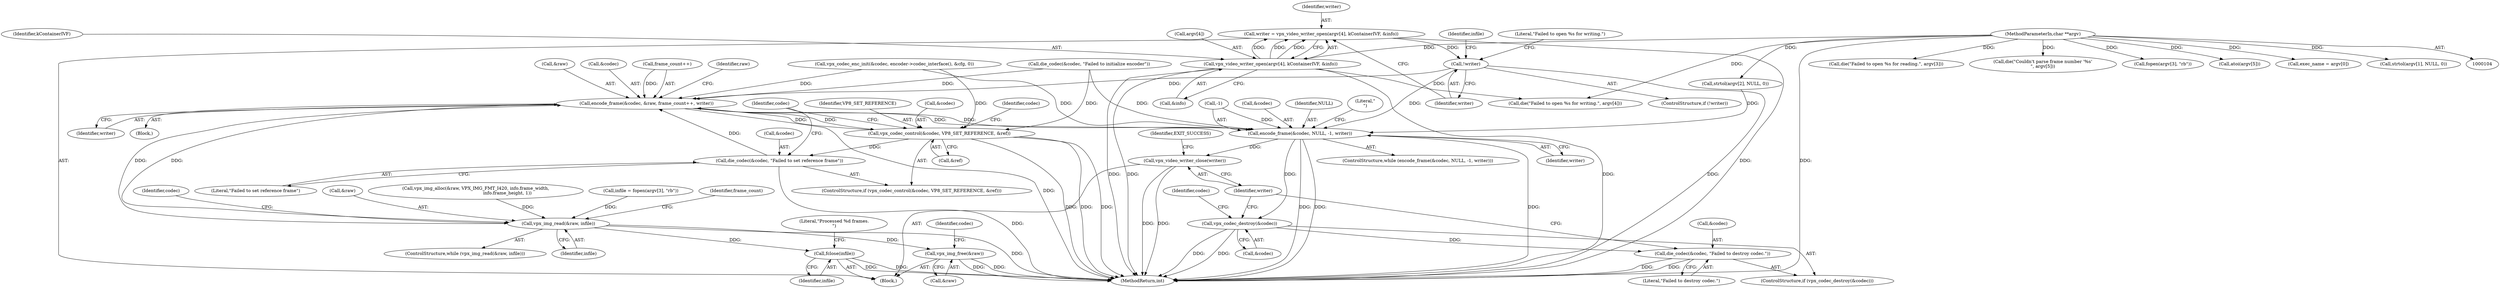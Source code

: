 digraph "0_Android_5a9753fca56f0eeb9f61e342b2fccffc364f9426_23@API" {
"1000333" [label="(Call,writer = vpx_video_writer_open(argv[4], kContainerIVF, &info))"];
"1000335" [label="(Call,vpx_video_writer_open(argv[4], kContainerIVF, &info))"];
"1000106" [label="(MethodParameterIn,char **argv)"];
"1000343" [label="(Call,!writer)"];
"1000411" [label="(Call,encode_frame(&codec, &raw, frame_count++, writer))"];
"1000377" [label="(Call,vpx_img_read(&raw, infile))"];
"1000430" [label="(Call,fclose(infile))"];
"1000435" [label="(Call,vpx_img_free(&raw))"];
"1000401" [label="(Call,vpx_codec_control(&codec, VP8_SET_REFERENCE, &ref))"];
"1000407" [label="(Call,die_codec(&codec, \"Failed to set reference frame\"))"];
"1000420" [label="(Call,encode_frame(&codec, NULL, -1, writer))"];
"1000439" [label="(Call,vpx_codec_destroy(&codec))"];
"1000442" [label="(Call,die_codec(&codec, \"Failed to destroy codec.\"))"];
"1000446" [label="(Call,vpx_video_writer_close(writer))"];
"1000408" [label="(Call,&codec)"];
"1000380" [label="(Identifier,infile)"];
"1000405" [label="(Call,&ref)"];
"1000445" [label="(Literal,\"Failed to destroy codec.\")"];
"1000422" [label="(Identifier,codec)"];
"1000359" [label="(Call,die(\"Failed to open %s for reading.\", argv[3]))"];
"1000438" [label="(ControlStructure,if (vpx_codec_destroy(&codec)))"];
"1000420" [label="(Call,encode_frame(&codec, NULL, -1, writer))"];
"1000176" [label="(Call,die(\"Couldn't parse frame number '%s'\n\", argv[5]))"];
"1000339" [label="(Identifier,kContainerIVF)"];
"1000342" [label="(ControlStructure,if (!writer))"];
"1000411" [label="(Call,encode_frame(&codec, &raw, frame_count++, writer))"];
"1000340" [label="(Call,&info)"];
"1000344" [label="(Identifier,writer)"];
"1000377" [label="(Call,vpx_img_read(&raw, infile))"];
"1000414" [label="(Call,&raw)"];
"1000450" [label="(MethodReturn,int)"];
"1000410" [label="(Literal,\"Failed to set reference frame\")"];
"1000354" [label="(Call,fopen(argv[3], \"rb\"))"];
"1000444" [label="(Identifier,codec)"];
"1000447" [label="(Identifier,writer)"];
"1000436" [label="(Call,&raw)"];
"1000404" [label="(Identifier,VP8_SET_REFERENCE)"];
"1000426" [label="(Identifier,writer)"];
"1000421" [label="(Call,&codec)"];
"1000419" [label="(ControlStructure,while (encode_frame(&codec, NULL, -1, writer)))"];
"1000402" [label="(Call,&codec)"];
"1000169" [label="(Call,atoi(argv[5]))"];
"1000412" [label="(Call,&codec)"];
"1000449" [label="(Identifier,EXIT_SUCCESS)"];
"1000439" [label="(Call,vpx_codec_destroy(&codec))"];
"1000433" [label="(Literal,\"Processed %d frames.\n\")"];
"1000407" [label="(Call,die_codec(&codec, \"Failed to set reference frame\"))"];
"1000441" [label="(Identifier,codec)"];
"1000147" [label="(Call,exec_name = argv[0])"];
"1000435" [label="(Call,vpx_img_free(&raw))"];
"1000192" [label="(Call,strtol(argv[1], NULL, 0))"];
"1000401" [label="(Call,vpx_codec_control(&codec, VP8_SET_REFERENCE, &ref))"];
"1000378" [label="(Call,&raw)"];
"1000336" [label="(Call,argv[4])"];
"1000106" [label="(MethodParameterIn,char **argv)"];
"1000423" [label="(Identifier,NULL)"];
"1000346" [label="(Literal,\"Failed to open %s for writing.\")"];
"1000353" [label="(Identifier,infile)"];
"1000261" [label="(Call,vpx_img_alloc(&raw, VPX_IMG_FMT_I420, info.frame_width,\n                                             info.frame_height, 1))"];
"1000202" [label="(Call,strtol(argv[2], NULL, 0))"];
"1000333" [label="(Call,writer = vpx_video_writer_open(argv[4], kContainerIVF, &info))"];
"1000379" [label="(Identifier,raw)"];
"1000430" [label="(Call,fclose(infile))"];
"1000409" [label="(Identifier,codec)"];
"1000416" [label="(Call,frame_count++)"];
"1000400" [label="(ControlStructure,if (vpx_codec_control(&codec, VP8_SET_REFERENCE, &ref)))"];
"1000376" [label="(ControlStructure,while (vpx_img_read(&raw, infile)))"];
"1000343" [label="(Call,!writer)"];
"1000418" [label="(Identifier,writer)"];
"1000352" [label="(Call,infile = fopen(argv[3], \"rb\"))"];
"1000429" [label="(Literal,\"\n\")"];
"1000442" [label="(Call,die_codec(&codec, \"Failed to destroy codec.\"))"];
"1000440" [label="(Call,&codec)"];
"1000334" [label="(Identifier,writer)"];
"1000424" [label="(Call,-1)"];
"1000345" [label="(Call,die(\"Failed to open %s for writing.\", argv[4]))"];
"1000335" [label="(Call,vpx_video_writer_open(argv[4], kContainerIVF, &info))"];
"1000385" [label="(Identifier,frame_count)"];
"1000431" [label="(Identifier,infile)"];
"1000413" [label="(Identifier,codec)"];
"1000446" [label="(Call,vpx_video_writer_close(writer))"];
"1000443" [label="(Call,&codec)"];
"1000365" [label="(Call,vpx_codec_enc_init(&codec, encoder->codec_interface(), &cfg, 0))"];
"1000372" [label="(Call,die_codec(&codec, \"Failed to initialize encoder\"))"];
"1000107" [label="(Block,)"];
"1000381" [label="(Block,)"];
"1000333" -> "1000107"  [label="AST: "];
"1000333" -> "1000335"  [label="CFG: "];
"1000334" -> "1000333"  [label="AST: "];
"1000335" -> "1000333"  [label="AST: "];
"1000344" -> "1000333"  [label="CFG: "];
"1000333" -> "1000450"  [label="DDG: "];
"1000335" -> "1000333"  [label="DDG: "];
"1000335" -> "1000333"  [label="DDG: "];
"1000335" -> "1000333"  [label="DDG: "];
"1000333" -> "1000343"  [label="DDG: "];
"1000335" -> "1000340"  [label="CFG: "];
"1000336" -> "1000335"  [label="AST: "];
"1000339" -> "1000335"  [label="AST: "];
"1000340" -> "1000335"  [label="AST: "];
"1000335" -> "1000450"  [label="DDG: "];
"1000335" -> "1000450"  [label="DDG: "];
"1000335" -> "1000450"  [label="DDG: "];
"1000106" -> "1000335"  [label="DDG: "];
"1000335" -> "1000345"  [label="DDG: "];
"1000106" -> "1000104"  [label="AST: "];
"1000106" -> "1000450"  [label="DDG: "];
"1000106" -> "1000147"  [label="DDG: "];
"1000106" -> "1000169"  [label="DDG: "];
"1000106" -> "1000176"  [label="DDG: "];
"1000106" -> "1000192"  [label="DDG: "];
"1000106" -> "1000202"  [label="DDG: "];
"1000106" -> "1000345"  [label="DDG: "];
"1000106" -> "1000354"  [label="DDG: "];
"1000106" -> "1000359"  [label="DDG: "];
"1000343" -> "1000342"  [label="AST: "];
"1000343" -> "1000344"  [label="CFG: "];
"1000344" -> "1000343"  [label="AST: "];
"1000346" -> "1000343"  [label="CFG: "];
"1000353" -> "1000343"  [label="CFG: "];
"1000343" -> "1000450"  [label="DDG: "];
"1000343" -> "1000411"  [label="DDG: "];
"1000343" -> "1000420"  [label="DDG: "];
"1000411" -> "1000381"  [label="AST: "];
"1000411" -> "1000418"  [label="CFG: "];
"1000412" -> "1000411"  [label="AST: "];
"1000414" -> "1000411"  [label="AST: "];
"1000416" -> "1000411"  [label="AST: "];
"1000418" -> "1000411"  [label="AST: "];
"1000379" -> "1000411"  [label="CFG: "];
"1000411" -> "1000450"  [label="DDG: "];
"1000411" -> "1000377"  [label="DDG: "];
"1000411" -> "1000401"  [label="DDG: "];
"1000401" -> "1000411"  [label="DDG: "];
"1000407" -> "1000411"  [label="DDG: "];
"1000372" -> "1000411"  [label="DDG: "];
"1000365" -> "1000411"  [label="DDG: "];
"1000377" -> "1000411"  [label="DDG: "];
"1000416" -> "1000411"  [label="DDG: "];
"1000411" -> "1000420"  [label="DDG: "];
"1000411" -> "1000420"  [label="DDG: "];
"1000377" -> "1000376"  [label="AST: "];
"1000377" -> "1000380"  [label="CFG: "];
"1000378" -> "1000377"  [label="AST: "];
"1000380" -> "1000377"  [label="AST: "];
"1000385" -> "1000377"  [label="CFG: "];
"1000422" -> "1000377"  [label="CFG: "];
"1000377" -> "1000450"  [label="DDG: "];
"1000261" -> "1000377"  [label="DDG: "];
"1000352" -> "1000377"  [label="DDG: "];
"1000377" -> "1000430"  [label="DDG: "];
"1000377" -> "1000435"  [label="DDG: "];
"1000430" -> "1000107"  [label="AST: "];
"1000430" -> "1000431"  [label="CFG: "];
"1000431" -> "1000430"  [label="AST: "];
"1000433" -> "1000430"  [label="CFG: "];
"1000430" -> "1000450"  [label="DDG: "];
"1000430" -> "1000450"  [label="DDG: "];
"1000435" -> "1000107"  [label="AST: "];
"1000435" -> "1000436"  [label="CFG: "];
"1000436" -> "1000435"  [label="AST: "];
"1000441" -> "1000435"  [label="CFG: "];
"1000435" -> "1000450"  [label="DDG: "];
"1000435" -> "1000450"  [label="DDG: "];
"1000401" -> "1000400"  [label="AST: "];
"1000401" -> "1000405"  [label="CFG: "];
"1000402" -> "1000401"  [label="AST: "];
"1000404" -> "1000401"  [label="AST: "];
"1000405" -> "1000401"  [label="AST: "];
"1000409" -> "1000401"  [label="CFG: "];
"1000413" -> "1000401"  [label="CFG: "];
"1000401" -> "1000450"  [label="DDG: "];
"1000401" -> "1000450"  [label="DDG: "];
"1000401" -> "1000450"  [label="DDG: "];
"1000372" -> "1000401"  [label="DDG: "];
"1000365" -> "1000401"  [label="DDG: "];
"1000401" -> "1000407"  [label="DDG: "];
"1000407" -> "1000400"  [label="AST: "];
"1000407" -> "1000410"  [label="CFG: "];
"1000408" -> "1000407"  [label="AST: "];
"1000410" -> "1000407"  [label="AST: "];
"1000413" -> "1000407"  [label="CFG: "];
"1000407" -> "1000450"  [label="DDG: "];
"1000420" -> "1000419"  [label="AST: "];
"1000420" -> "1000426"  [label="CFG: "];
"1000421" -> "1000420"  [label="AST: "];
"1000423" -> "1000420"  [label="AST: "];
"1000424" -> "1000420"  [label="AST: "];
"1000426" -> "1000420"  [label="AST: "];
"1000429" -> "1000420"  [label="CFG: "];
"1000420" -> "1000450"  [label="DDG: "];
"1000420" -> "1000450"  [label="DDG: "];
"1000420" -> "1000450"  [label="DDG: "];
"1000372" -> "1000420"  [label="DDG: "];
"1000365" -> "1000420"  [label="DDG: "];
"1000202" -> "1000420"  [label="DDG: "];
"1000424" -> "1000420"  [label="DDG: "];
"1000420" -> "1000439"  [label="DDG: "];
"1000420" -> "1000446"  [label="DDG: "];
"1000439" -> "1000438"  [label="AST: "];
"1000439" -> "1000440"  [label="CFG: "];
"1000440" -> "1000439"  [label="AST: "];
"1000444" -> "1000439"  [label="CFG: "];
"1000447" -> "1000439"  [label="CFG: "];
"1000439" -> "1000450"  [label="DDG: "];
"1000439" -> "1000450"  [label="DDG: "];
"1000439" -> "1000442"  [label="DDG: "];
"1000442" -> "1000438"  [label="AST: "];
"1000442" -> "1000445"  [label="CFG: "];
"1000443" -> "1000442"  [label="AST: "];
"1000445" -> "1000442"  [label="AST: "];
"1000447" -> "1000442"  [label="CFG: "];
"1000442" -> "1000450"  [label="DDG: "];
"1000442" -> "1000450"  [label="DDG: "];
"1000446" -> "1000107"  [label="AST: "];
"1000446" -> "1000447"  [label="CFG: "];
"1000447" -> "1000446"  [label="AST: "];
"1000449" -> "1000446"  [label="CFG: "];
"1000446" -> "1000450"  [label="DDG: "];
"1000446" -> "1000450"  [label="DDG: "];
}
